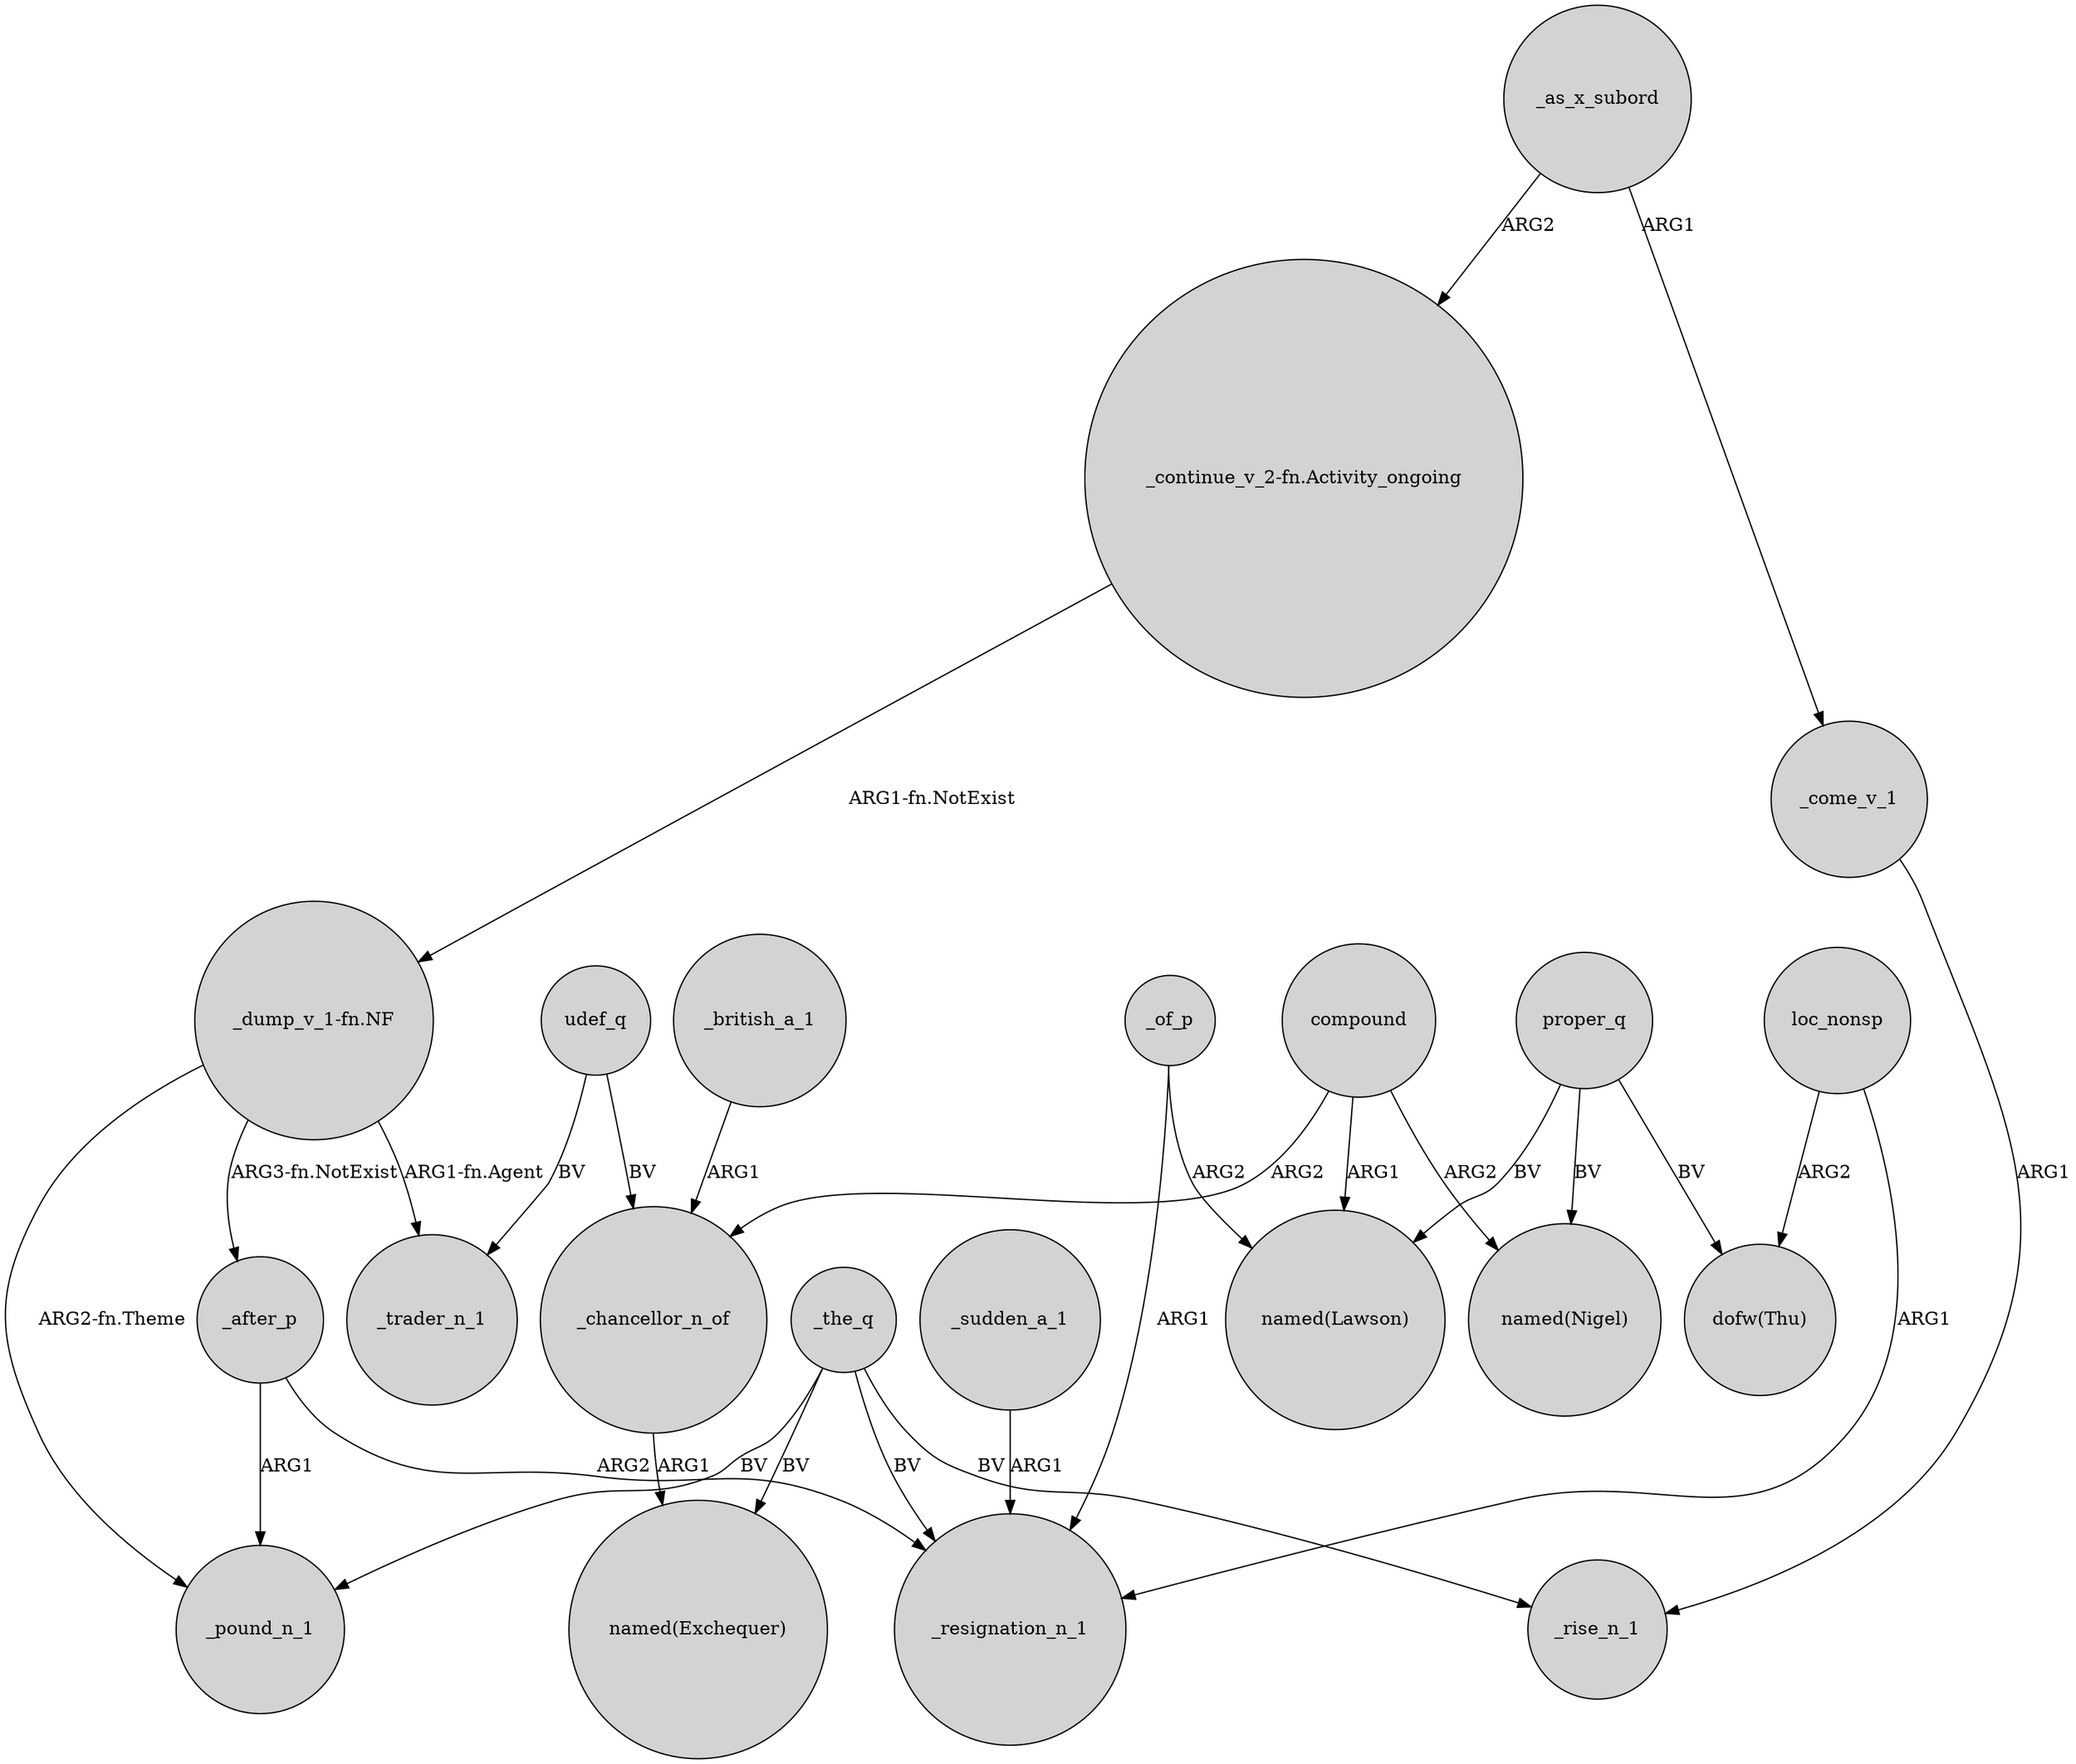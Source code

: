 digraph {
	node [shape=circle style=filled]
	_as_x_subord -> "_continue_v_2-fn.Activity_ongoing" [label=ARG2]
	compound -> "named(Nigel)" [label=ARG2]
	loc_nonsp -> _resignation_n_1 [label=ARG1]
	udef_q -> _trader_n_1 [label=BV]
	_the_q -> _pound_n_1 [label=BV]
	"_dump_v_1-fn.NF" -> _after_p [label="ARG3-fn.NotExist"]
	_british_a_1 -> _chancellor_n_of [label=ARG1]
	_after_p -> _resignation_n_1 [label=ARG2]
	_the_q -> _rise_n_1 [label=BV]
	"_continue_v_2-fn.Activity_ongoing" -> "_dump_v_1-fn.NF" [label="ARG1-fn.NotExist"]
	_chancellor_n_of -> "named(Exchequer)" [label=ARG1]
	_the_q -> _resignation_n_1 [label=BV]
	udef_q -> _chancellor_n_of [label=BV]
	_as_x_subord -> _come_v_1 [label=ARG1]
	compound -> "named(Lawson)" [label=ARG1]
	proper_q -> "named(Lawson)" [label=BV]
	proper_q -> "dofw(Thu)" [label=BV]
	_after_p -> _pound_n_1 [label=ARG1]
	loc_nonsp -> "dofw(Thu)" [label=ARG2]
	"_dump_v_1-fn.NF" -> _pound_n_1 [label="ARG2-fn.Theme"]
	_of_p -> "named(Lawson)" [label=ARG2]
	_come_v_1 -> _rise_n_1 [label=ARG1]
	compound -> _chancellor_n_of [label=ARG2]
	_of_p -> _resignation_n_1 [label=ARG1]
	"_dump_v_1-fn.NF" -> _trader_n_1 [label="ARG1-fn.Agent"]
	proper_q -> "named(Nigel)" [label=BV]
	_sudden_a_1 -> _resignation_n_1 [label=ARG1]
	_the_q -> "named(Exchequer)" [label=BV]
}
